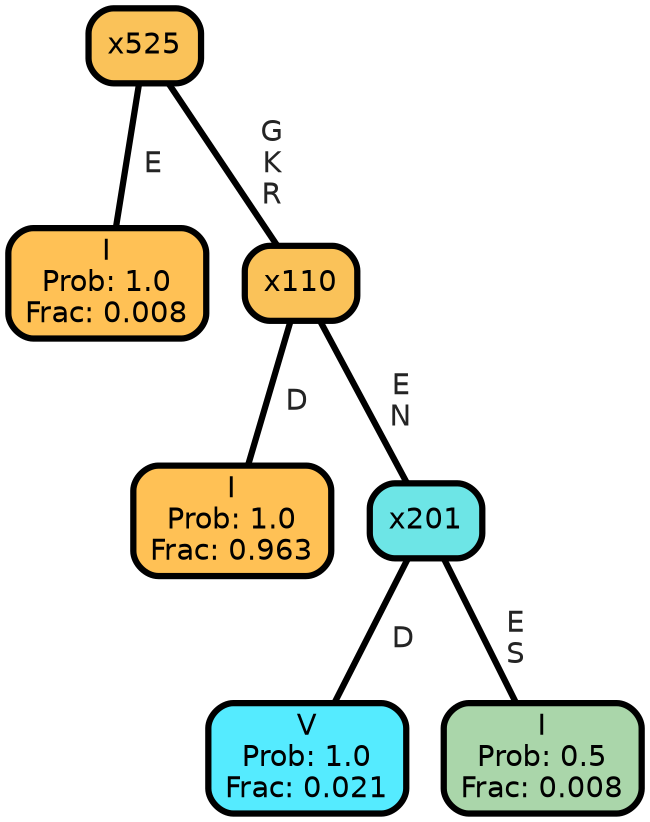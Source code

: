 graph Tree {
node [shape=box, style="filled, rounded",color="black",penwidth="3",fontcolor="black",                 fontname=helvetica] ;
graph [ranksep="0 equally", splines=straight,                 bgcolor=transparent, dpi=200] ;
edge [fontname=helvetica, fontweight=bold,fontcolor=grey14,color=black] ;
0 [label="I
Prob: 1.0
Frac: 0.008", fillcolor="#ffc155"] ;
1 [label="x525", fillcolor="#fac259"] ;
2 [label="I
Prob: 1.0
Frac: 0.963", fillcolor="#ffc155"] ;
3 [label="x110", fillcolor="#fac259"] ;
4 [label="V
Prob: 1.0
Frac: 0.021", fillcolor="#55ebff"] ;
5 [label="x201", fillcolor="#6de5e6"] ;
6 [label="I
Prob: 0.5
Frac: 0.008", fillcolor="#aad6aa"] ;
1 -- 0 [label=" E",penwidth=3] ;
1 -- 3 [label=" G\n K\n R",penwidth=3] ;
3 -- 2 [label=" D",penwidth=3] ;
3 -- 5 [label=" E\n N",penwidth=3] ;
5 -- 4 [label=" D",penwidth=3] ;
5 -- 6 [label=" E\n S",penwidth=3] ;
{rank = same;}}